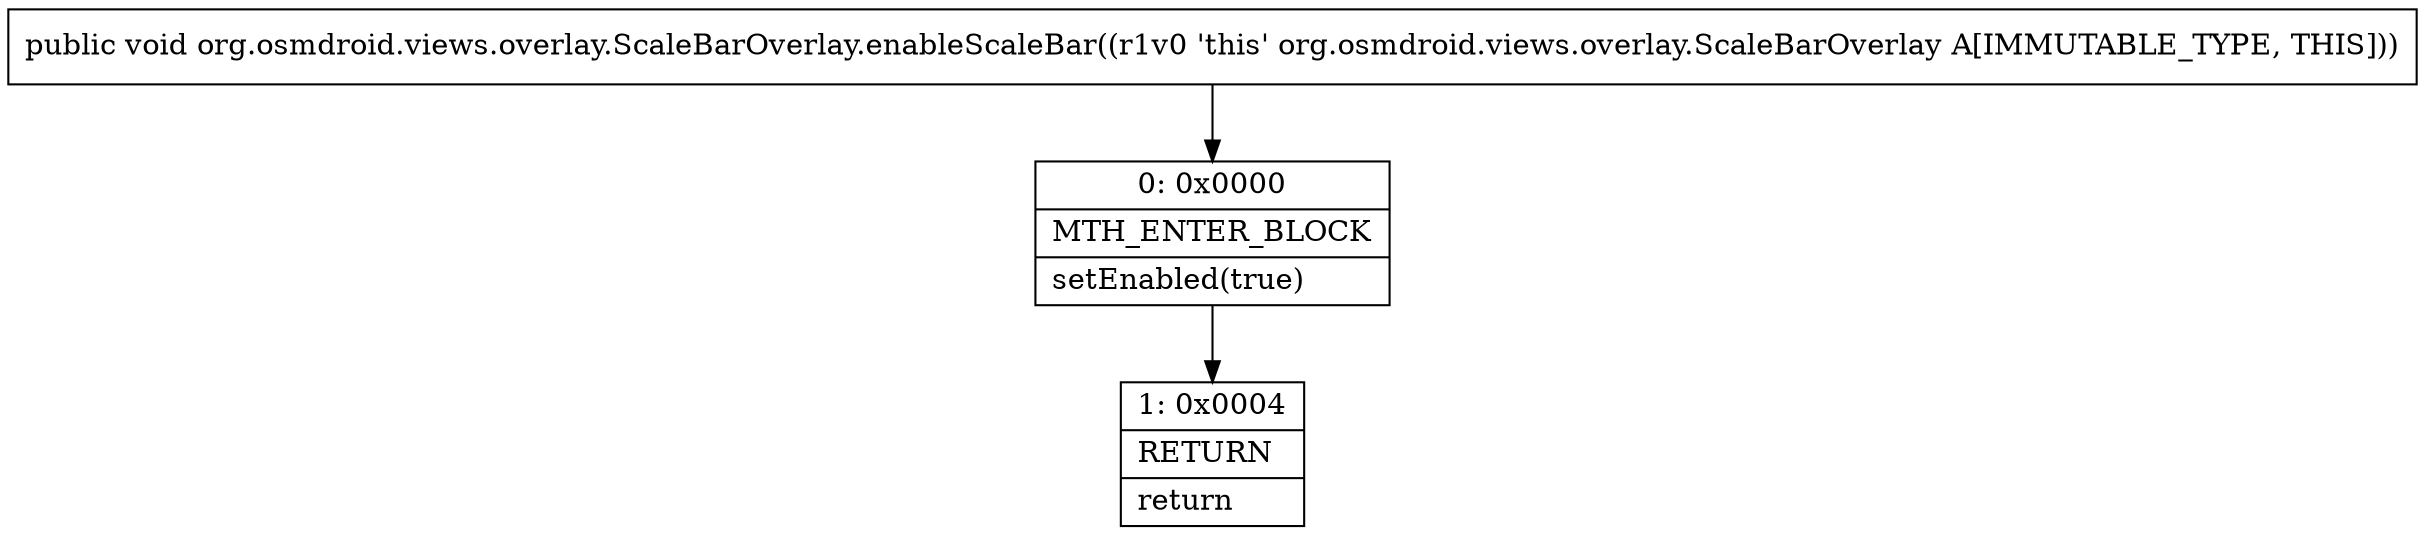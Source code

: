 digraph "CFG fororg.osmdroid.views.overlay.ScaleBarOverlay.enableScaleBar()V" {
Node_0 [shape=record,label="{0\:\ 0x0000|MTH_ENTER_BLOCK\l|setEnabled(true)\l}"];
Node_1 [shape=record,label="{1\:\ 0x0004|RETURN\l|return\l}"];
MethodNode[shape=record,label="{public void org.osmdroid.views.overlay.ScaleBarOverlay.enableScaleBar((r1v0 'this' org.osmdroid.views.overlay.ScaleBarOverlay A[IMMUTABLE_TYPE, THIS])) }"];
MethodNode -> Node_0;
Node_0 -> Node_1;
}

